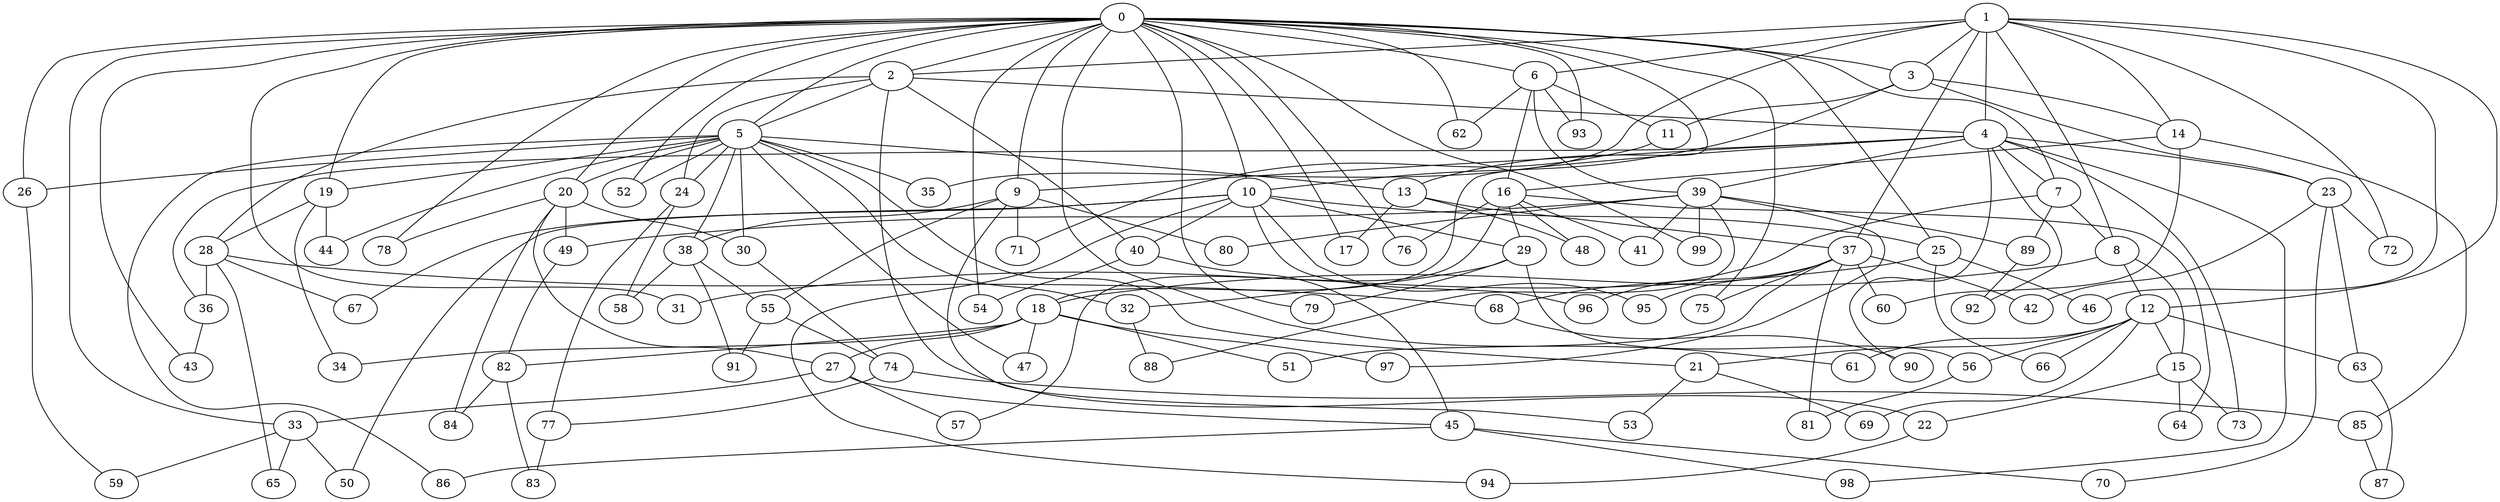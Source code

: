 graph g {0;1;2;3;4;5;6;7;8;9;10;11;12;13;14;15;16;17;18;19;20;21;22;23;24;25;26;27;28;29;30;31;32;33;34;35;36;37;38;39;40;41;42;43;44;45;46;47;48;49;50;51;52;53;54;55;56;57;58;59;60;61;62;63;64;65;66;67;68;69;70;71;72;73;74;75;76;77;78;79;80;81;82;83;84;85;86;87;88;89;90;91;92;93;94;95;96;97;98;99;0 -- 2;0 -- 3;0 -- 5;0 -- 6;0 -- 7;0 -- 9;0 -- 10;0 -- 13;0 -- 17;0 -- 19;0 -- 20;0 -- 25;0 -- 26;0 -- 31;0 -- 33;0 -- 43;0 -- 52;0 -- 54;0 -- 61;0 -- 62;0 -- 75;0 -- 76;0 -- 78;0 -- 79;0 -- 93;0 -- 99;1 -- 2;1 -- 3;1 -- 4;1 -- 6;1 -- 8;1 -- 12;1 -- 14;1 -- 35;1 -- 37;1 -- 46;1 -- 72;2 -- 4;2 -- 5;2 -- 22;2 -- 24;2 -- 28;2 -- 40;3 -- 10;3 -- 11;3 -- 14;3 -- 23;4 -- 7;4 -- 9;4 -- 18;4 -- 23;4 -- 36;4 -- 39;4 -- 73;4 -- 90;4 -- 92;4 -- 98;5 -- 13;5 -- 19;5 -- 20;5 -- 21;5 -- 24;5 -- 26;5 -- 30;5 -- 32;5 -- 35;5 -- 38;5 -- 44;5 -- 47;5 -- 52;5 -- 86;6 -- 11;6 -- 16;6 -- 39;6 -- 62;6 -- 93;7 -- 8;7 -- 68;7 -- 89;8 -- 12;8 -- 15;8 -- 18;9 -- 38;9 -- 53;9 -- 55;9 -- 71;9 -- 80;10 -- 25;10 -- 29;10 -- 40;10 -- 50;10 -- 67;10 -- 94;10 -- 95;10 -- 96;11 -- 71;12 -- 15;12 -- 21;12 -- 56;12 -- 61;12 -- 63;12 -- 66;12 -- 69;13 -- 17;13 -- 37;13 -- 48;14 -- 16;14 -- 60;14 -- 85;15 -- 22;15 -- 64;15 -- 73;16 -- 29;16 -- 41;16 -- 48;16 -- 57;16 -- 64;16 -- 76;18 -- 27;18 -- 34;18 -- 47;18 -- 51;18 -- 82;18 -- 97;19 -- 28;19 -- 34;19 -- 44;20 -- 27;20 -- 30;20 -- 49;20 -- 78;20 -- 84;21 -- 53;21 -- 69;22 -- 94;23 -- 42;23 -- 63;23 -- 70;23 -- 72;24 -- 58;24 -- 77;25 -- 31;25 -- 46;25 -- 66;26 -- 59;27 -- 33;27 -- 45;27 -- 57;28 -- 36;28 -- 65;28 -- 67;28 -- 68;29 -- 32;29 -- 56;29 -- 79;30 -- 74;32 -- 88;33 -- 50;33 -- 59;33 -- 65;36 -- 43;37 -- 42;37 -- 51;37 -- 60;37 -- 75;37 -- 81;37 -- 95;37 -- 96;38 -- 55;38 -- 58;38 -- 91;39 -- 41;39 -- 49;39 -- 80;39 -- 88;39 -- 89;39 -- 97;39 -- 99;40 -- 45;40 -- 54;45 -- 70;45 -- 86;45 -- 98;49 -- 82;55 -- 74;55 -- 91;56 -- 81;63 -- 87;68 -- 90;74 -- 77;74 -- 85;77 -- 83;82 -- 83;82 -- 84;85 -- 87;89 -- 92;}